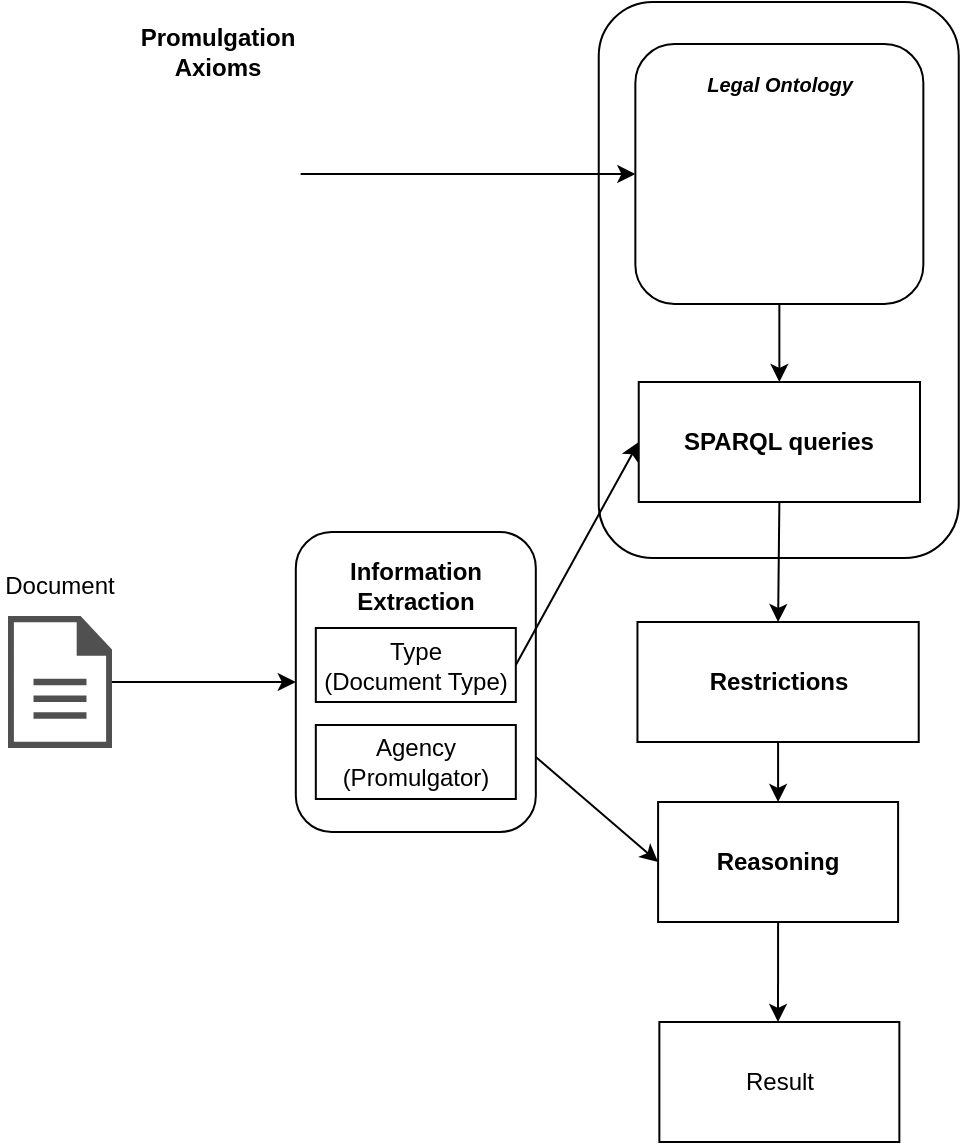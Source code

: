 <mxfile version="24.7.14">
  <diagram name="Page-1" id="-dEgHl8rsyHqHPLQt7c4">
    <mxGraphModel dx="853" dy="580" grid="1" gridSize="10" guides="1" tooltips="1" connect="1" arrows="1" fold="1" page="1" pageScale="1" pageWidth="850" pageHeight="1100" math="1" shadow="0">
      <root>
        <mxCell id="0" />
        <mxCell id="1" parent="0" />
        <mxCell id="LzpnCC6mlnIIeqlqVAn0-30" value="" style="rounded=1;whiteSpace=wrap;html=1;fillColor=none;" parent="1" vertex="1">
          <mxGeometry x="429.37" y="460" width="180" height="278" as="geometry" />
        </mxCell>
        <mxCell id="LzpnCC6mlnIIeqlqVAn0-32" value="" style="rounded=1;whiteSpace=wrap;html=1;fillColor=none;" parent="1" vertex="1">
          <mxGeometry x="447.68" y="481" width="144" height="130" as="geometry" />
        </mxCell>
        <mxCell id="96yN4jRHFdjPohiYsldH-14" value="" style="shape=image;verticalLabelPosition=bottom;labelBackgroundColor=default;verticalAlign=top;aspect=fixed;imageAspect=0;image=https://www.med.uio.no/imb/english/research/networks/neuroinformatics/courses/ontologycourse-logo.png;" parent="1" vertex="1">
          <mxGeometry x="459.36" y="500" width="120" height="120" as="geometry" />
        </mxCell>
        <mxCell id="LzpnCC6mlnIIeqlqVAn0-18" value="" style="sketch=0;pointerEvents=1;shadow=0;dashed=0;html=1;strokeColor=none;fillColor=#505050;labelPosition=center;verticalLabelPosition=bottom;verticalAlign=top;outlineConnect=0;align=center;shape=mxgraph.office.concepts.document;" parent="1" vertex="1">
          <mxGeometry x="134" y="767" width="52" height="66" as="geometry" />
        </mxCell>
        <mxCell id="LzpnCC6mlnIIeqlqVAn0-19" value="" style="rounded=1;whiteSpace=wrap;html=1;fillColor=none;" parent="1" vertex="1">
          <mxGeometry x="277.91" y="725" width="120" height="150" as="geometry" />
        </mxCell>
        <mxCell id="LzpnCC6mlnIIeqlqVAn0-20" value="" style="endArrow=classic;html=1;rounded=0;" parent="1" source="LzpnCC6mlnIIeqlqVAn0-18" target="LzpnCC6mlnIIeqlqVAn0-19" edge="1">
          <mxGeometry width="50" height="50" relative="1" as="geometry">
            <mxPoint x="537.91" y="787" as="sourcePoint" />
            <mxPoint x="587.91" y="737" as="targetPoint" />
          </mxGeometry>
        </mxCell>
        <mxCell id="LzpnCC6mlnIIeqlqVAn0-21" value="&lt;b&gt;Information&lt;br&gt;Extraction&lt;/b&gt;" style="text;html=1;align=center;verticalAlign=middle;whiteSpace=wrap;rounded=0;" parent="1" vertex="1">
          <mxGeometry x="307.91" y="737" width="60" height="30" as="geometry" />
        </mxCell>
        <mxCell id="LzpnCC6mlnIIeqlqVAn0-23" value="Agency (Promulgator)" style="rounded=0;whiteSpace=wrap;html=1;" parent="1" vertex="1">
          <mxGeometry x="287.91" y="821.5" width="100" height="37" as="geometry" />
        </mxCell>
        <mxCell id="LzpnCC6mlnIIeqlqVAn0-24" value="Type&lt;br&gt;(Document Type)" style="rounded=0;whiteSpace=wrap;html=1;" parent="1" vertex="1">
          <mxGeometry x="287.91" y="773" width="100" height="37" as="geometry" />
        </mxCell>
        <mxCell id="LzpnCC6mlnIIeqlqVAn0-25" value="Document" style="text;html=1;align=center;verticalAlign=middle;whiteSpace=wrap;rounded=0;" parent="1" vertex="1">
          <mxGeometry x="130.0" y="737" width="60" height="30" as="geometry" />
        </mxCell>
        <mxCell id="LzpnCC6mlnIIeqlqVAn0-26" value="" style="shape=image;verticalLabelPosition=bottom;labelBackgroundColor=default;verticalAlign=top;aspect=fixed;imageAspect=0;image=https://epl.di.uminho.pt/~gepl/GEPL_DS/OntoDiffGraph/images/graphIcon.png;" parent="1" vertex="1">
          <mxGeometry x="197.5" y="505" width="82.82" height="82" as="geometry" />
        </mxCell>
        <mxCell id="LzpnCC6mlnIIeqlqVAn0-27" value="&lt;b&gt;&lt;i&gt;&lt;font style=&quot;font-size: 10px;&quot;&gt;Legal Ontology&lt;/font&gt;&lt;/i&gt;&lt;/b&gt;" style="text;html=1;align=center;verticalAlign=middle;whiteSpace=wrap;rounded=0;" parent="1" vertex="1">
          <mxGeometry x="449.68" y="486" width="140" height="30" as="geometry" />
        </mxCell>
        <mxCell id="LzpnCC6mlnIIeqlqVAn0-28" value="&lt;b&gt;Promulgation Axioms&lt;/b&gt;" style="text;html=1;align=center;verticalAlign=middle;whiteSpace=wrap;rounded=0;" parent="1" vertex="1">
          <mxGeometry x="208.91" y="470" width="60" height="30" as="geometry" />
        </mxCell>
        <mxCell id="LzpnCC6mlnIIeqlqVAn0-29" value="" style="endArrow=classic;html=1;rounded=0;exitX=1;exitY=0.5;exitDx=0;exitDy=0;entryX=0;entryY=0.5;entryDx=0;entryDy=0;" parent="1" source="LzpnCC6mlnIIeqlqVAn0-26" target="LzpnCC6mlnIIeqlqVAn0-32" edge="1">
          <mxGeometry width="50" height="50" relative="1" as="geometry">
            <mxPoint x="458.91" y="590" as="sourcePoint" />
            <mxPoint x="508.91" y="540" as="targetPoint" />
          </mxGeometry>
        </mxCell>
        <mxCell id="LzpnCC6mlnIIeqlqVAn0-31" value="" style="endArrow=classic;html=1;rounded=0;exitX=1;exitY=0.5;exitDx=0;exitDy=0;entryX=0;entryY=0.5;entryDx=0;entryDy=0;" parent="1" source="LzpnCC6mlnIIeqlqVAn0-24" target="LzpnCC6mlnIIeqlqVAn0-33" edge="1">
          <mxGeometry width="50" height="50" relative="1" as="geometry">
            <mxPoint x="328.54" y="818.5" as="sourcePoint" />
            <mxPoint x="429.37" y="818.5" as="targetPoint" />
          </mxGeometry>
        </mxCell>
        <mxCell id="LzpnCC6mlnIIeqlqVAn0-33" value="&lt;b&gt;SPARQL queries&lt;/b&gt;" style="rounded=0;whiteSpace=wrap;html=1;fillColor=none;" parent="1" vertex="1">
          <mxGeometry x="449.37" y="650" width="140.63" height="60" as="geometry" />
        </mxCell>
        <mxCell id="LzpnCC6mlnIIeqlqVAn0-35" value="" style="endArrow=classic;html=1;rounded=0;exitX=0.5;exitY=1;exitDx=0;exitDy=0;entryX=0.5;entryY=0;entryDx=0;entryDy=0;" parent="1" source="LzpnCC6mlnIIeqlqVAn0-32" target="LzpnCC6mlnIIeqlqVAn0-33" edge="1">
          <mxGeometry width="50" height="50" relative="1" as="geometry">
            <mxPoint x="300" y="630" as="sourcePoint" />
            <mxPoint x="350" y="580" as="targetPoint" />
          </mxGeometry>
        </mxCell>
        <mxCell id="LzpnCC6mlnIIeqlqVAn0-36" value="" style="endArrow=classic;html=1;rounded=0;exitX=0.5;exitY=1;exitDx=0;exitDy=0;entryX=0.5;entryY=0;entryDx=0;entryDy=0;" parent="1" source="LzpnCC6mlnIIeqlqVAn0-33" edge="1" target="jD72d-jhKT4BypOPc8Wc-1">
          <mxGeometry width="50" height="50" relative="1" as="geometry">
            <mxPoint x="300" y="630" as="sourcePoint" />
            <mxPoint x="519" y="780" as="targetPoint" />
          </mxGeometry>
        </mxCell>
        <mxCell id="LzpnCC6mlnIIeqlqVAn0-37" value="&lt;b&gt;Reasoning&lt;/b&gt;" style="rounded=0;whiteSpace=wrap;html=1;fillColor=none;" parent="1" vertex="1">
          <mxGeometry x="459.05" y="860" width="120" height="60" as="geometry" />
        </mxCell>
        <mxCell id="jD72d-jhKT4BypOPc8Wc-1" value="&lt;b&gt;Restrictions&lt;/b&gt;" style="rounded=0;whiteSpace=wrap;html=1;fillColor=none;" vertex="1" parent="1">
          <mxGeometry x="448.73" y="770" width="140.63" height="60" as="geometry" />
        </mxCell>
        <mxCell id="jD72d-jhKT4BypOPc8Wc-2" value="" style="endArrow=classic;html=1;rounded=0;exitX=0.5;exitY=1;exitDx=0;exitDy=0;entryX=0.5;entryY=0;entryDx=0;entryDy=0;" edge="1" parent="1" source="jD72d-jhKT4BypOPc8Wc-1" target="LzpnCC6mlnIIeqlqVAn0-37">
          <mxGeometry width="50" height="50" relative="1" as="geometry">
            <mxPoint x="350" y="880" as="sourcePoint" />
            <mxPoint x="400" y="830" as="targetPoint" />
          </mxGeometry>
        </mxCell>
        <mxCell id="jD72d-jhKT4BypOPc8Wc-6" value="" style="endArrow=classic;html=1;rounded=0;exitX=1;exitY=0.75;exitDx=0;exitDy=0;entryX=0;entryY=0.5;entryDx=0;entryDy=0;" edge="1" parent="1" source="LzpnCC6mlnIIeqlqVAn0-19" target="LzpnCC6mlnIIeqlqVAn0-37">
          <mxGeometry width="50" height="50" relative="1" as="geometry">
            <mxPoint x="280" y="820" as="sourcePoint" />
            <mxPoint x="330" y="770" as="targetPoint" />
          </mxGeometry>
        </mxCell>
        <mxCell id="jD72d-jhKT4BypOPc8Wc-7" value="" style="endArrow=classic;html=1;rounded=0;exitX=0.5;exitY=1;exitDx=0;exitDy=0;" edge="1" parent="1" source="LzpnCC6mlnIIeqlqVAn0-37">
          <mxGeometry width="50" height="50" relative="1" as="geometry">
            <mxPoint x="280" y="820" as="sourcePoint" />
            <mxPoint x="519" y="970" as="targetPoint" />
          </mxGeometry>
        </mxCell>
        <mxCell id="jD72d-jhKT4BypOPc8Wc-8" value="Result" style="rounded=0;whiteSpace=wrap;html=1;fillColor=none;" vertex="1" parent="1">
          <mxGeometry x="459.68" y="970" width="120" height="60" as="geometry" />
        </mxCell>
      </root>
    </mxGraphModel>
  </diagram>
</mxfile>
